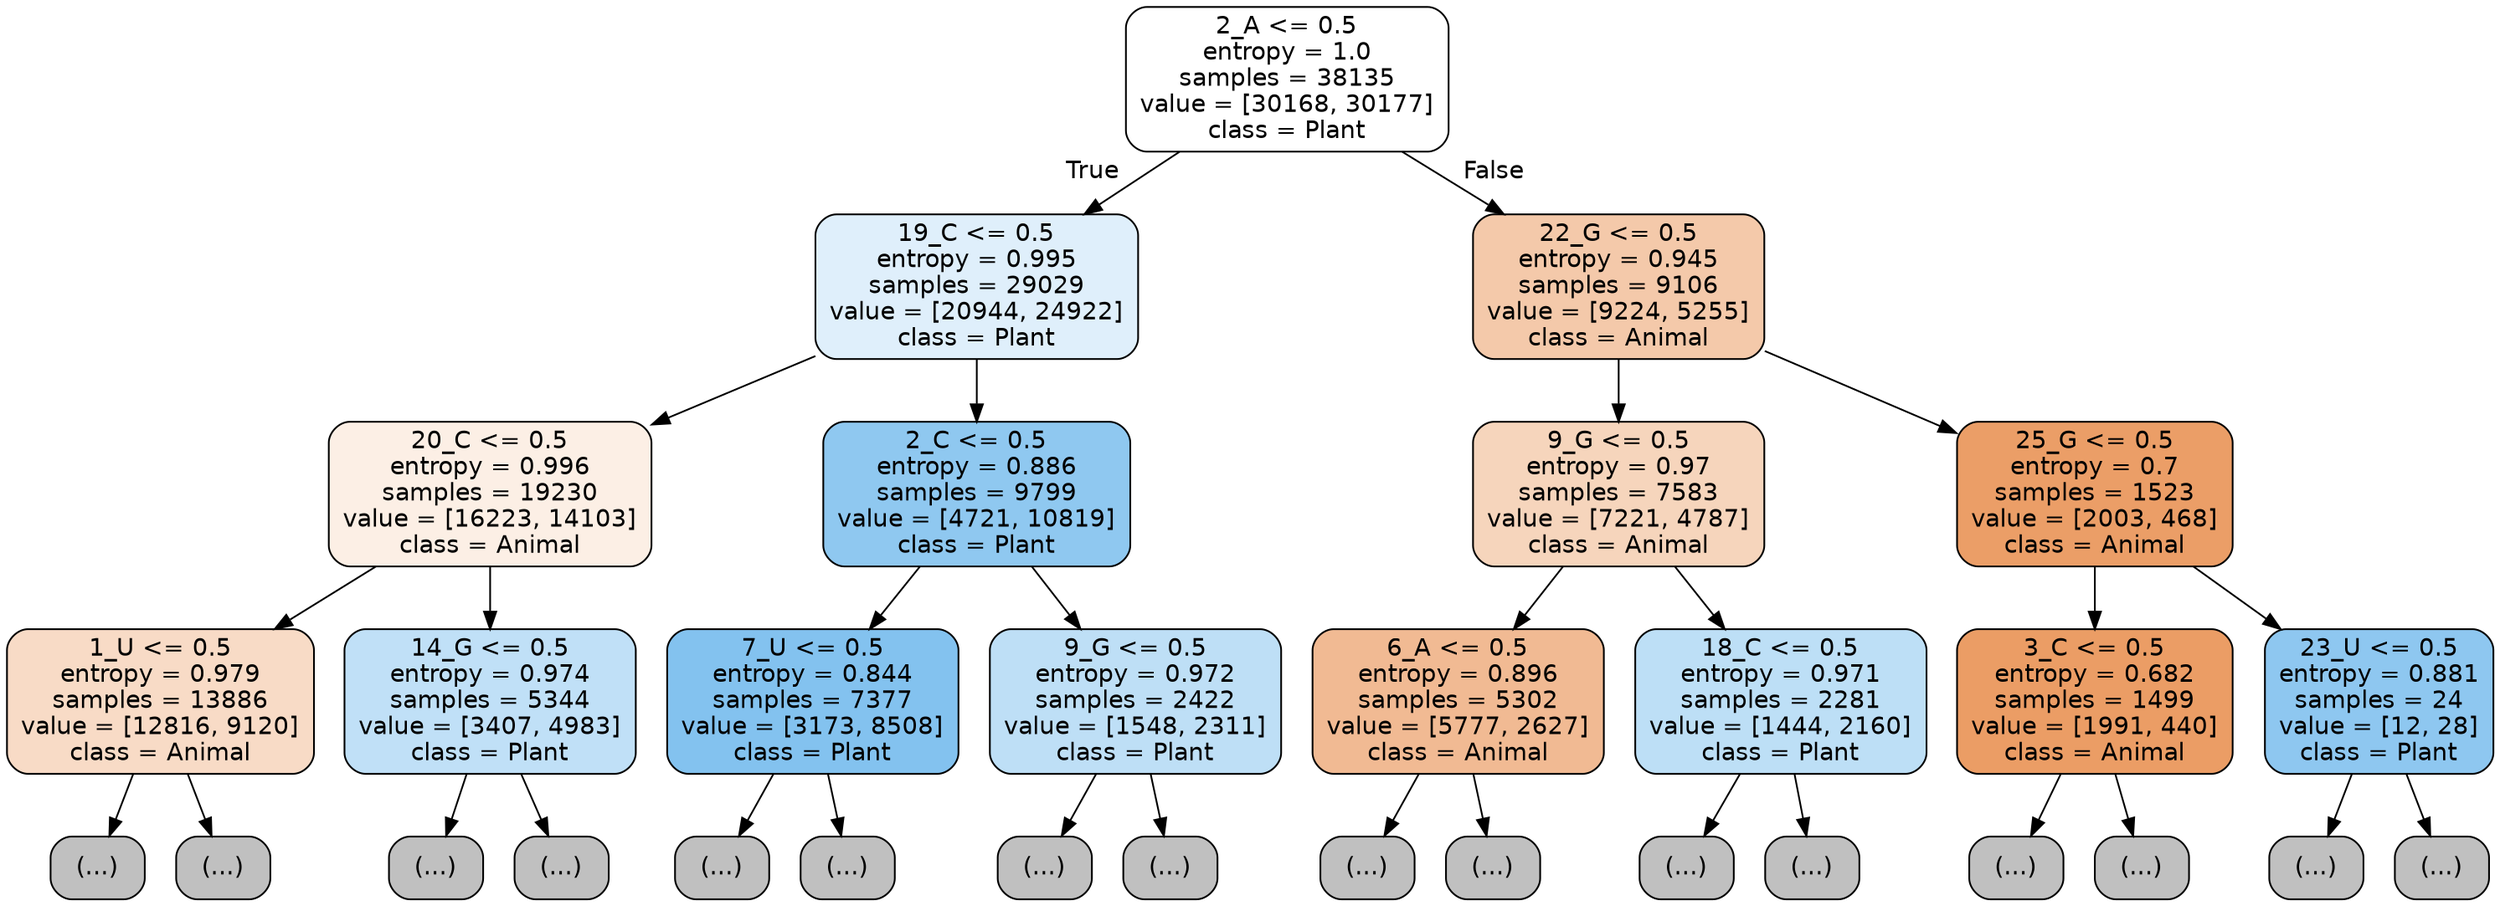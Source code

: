 digraph Tree {
node [shape=box, style="filled, rounded", color="black", fontname="helvetica"] ;
edge [fontname="helvetica"] ;
0 [label="2_A <= 0.5\nentropy = 1.0\nsamples = 38135\nvalue = [30168, 30177]\nclass = Plant", fillcolor="#ffffff"] ;
1 [label="19_C <= 0.5\nentropy = 0.995\nsamples = 29029\nvalue = [20944, 24922]\nclass = Plant", fillcolor="#dfeffb"] ;
0 -> 1 [labeldistance=2.5, labelangle=45, headlabel="True"] ;
2 [label="20_C <= 0.5\nentropy = 0.996\nsamples = 19230\nvalue = [16223, 14103]\nclass = Animal", fillcolor="#fcefe5"] ;
1 -> 2 ;
3 [label="1_U <= 0.5\nentropy = 0.979\nsamples = 13886\nvalue = [12816, 9120]\nclass = Animal", fillcolor="#f8dbc6"] ;
2 -> 3 ;
4 [label="(...)", fillcolor="#C0C0C0"] ;
3 -> 4 ;
3749 [label="(...)", fillcolor="#C0C0C0"] ;
3 -> 3749 ;
7204 [label="14_G <= 0.5\nentropy = 0.974\nsamples = 5344\nvalue = [3407, 4983]\nclass = Plant", fillcolor="#c0e0f7"] ;
2 -> 7204 ;
7205 [label="(...)", fillcolor="#C0C0C0"] ;
7204 -> 7205 ;
9004 [label="(...)", fillcolor="#C0C0C0"] ;
7204 -> 9004 ;
9605 [label="2_C <= 0.5\nentropy = 0.886\nsamples = 9799\nvalue = [4721, 10819]\nclass = Plant", fillcolor="#8fc8f0"] ;
1 -> 9605 ;
9606 [label="7_U <= 0.5\nentropy = 0.844\nsamples = 7377\nvalue = [3173, 8508]\nclass = Plant", fillcolor="#83c2ef"] ;
9605 -> 9606 ;
9607 [label="(...)", fillcolor="#C0C0C0"] ;
9606 -> 9607 ;
11342 [label="(...)", fillcolor="#C0C0C0"] ;
9606 -> 11342 ;
11957 [label="9_G <= 0.5\nentropy = 0.972\nsamples = 2422\nvalue = [1548, 2311]\nclass = Plant", fillcolor="#bedff6"] ;
9605 -> 11957 ;
11958 [label="(...)", fillcolor="#C0C0C0"] ;
11957 -> 11958 ;
12597 [label="(...)", fillcolor="#C0C0C0"] ;
11957 -> 12597 ;
12808 [label="22_G <= 0.5\nentropy = 0.945\nsamples = 9106\nvalue = [9224, 5255]\nclass = Animal", fillcolor="#f4c9aa"] ;
0 -> 12808 [labeldistance=2.5, labelangle=-45, headlabel="False"] ;
12809 [label="9_G <= 0.5\nentropy = 0.97\nsamples = 7583\nvalue = [7221, 4787]\nclass = Animal", fillcolor="#f6d5bc"] ;
12808 -> 12809 ;
12810 [label="6_A <= 0.5\nentropy = 0.896\nsamples = 5302\nvalue = [5777, 2627]\nclass = Animal", fillcolor="#f1ba93"] ;
12809 -> 12810 ;
12811 [label="(...)", fillcolor="#C0C0C0"] ;
12810 -> 12811 ;
14818 [label="(...)", fillcolor="#C0C0C0"] ;
12810 -> 14818 ;
15431 [label="18_C <= 0.5\nentropy = 0.971\nsamples = 2281\nvalue = [1444, 2160]\nclass = Plant", fillcolor="#bddff6"] ;
12809 -> 15431 ;
15432 [label="(...)", fillcolor="#C0C0C0"] ;
15431 -> 15432 ;
16137 [label="(...)", fillcolor="#C0C0C0"] ;
15431 -> 16137 ;
16314 [label="25_G <= 0.5\nentropy = 0.7\nsamples = 1523\nvalue = [2003, 468]\nclass = Animal", fillcolor="#eb9e67"] ;
12808 -> 16314 ;
16315 [label="3_C <= 0.5\nentropy = 0.682\nsamples = 1499\nvalue = [1991, 440]\nclass = Animal", fillcolor="#eb9d65"] ;
16314 -> 16315 ;
16316 [label="(...)", fillcolor="#C0C0C0"] ;
16315 -> 16316 ;
16725 [label="(...)", fillcolor="#C0C0C0"] ;
16315 -> 16725 ;
16844 [label="23_U <= 0.5\nentropy = 0.881\nsamples = 24\nvalue = [12, 28]\nclass = Plant", fillcolor="#8ec7f0"] ;
16314 -> 16844 ;
16845 [label="(...)", fillcolor="#C0C0C0"] ;
16844 -> 16845 ;
16854 [label="(...)", fillcolor="#C0C0C0"] ;
16844 -> 16854 ;
}